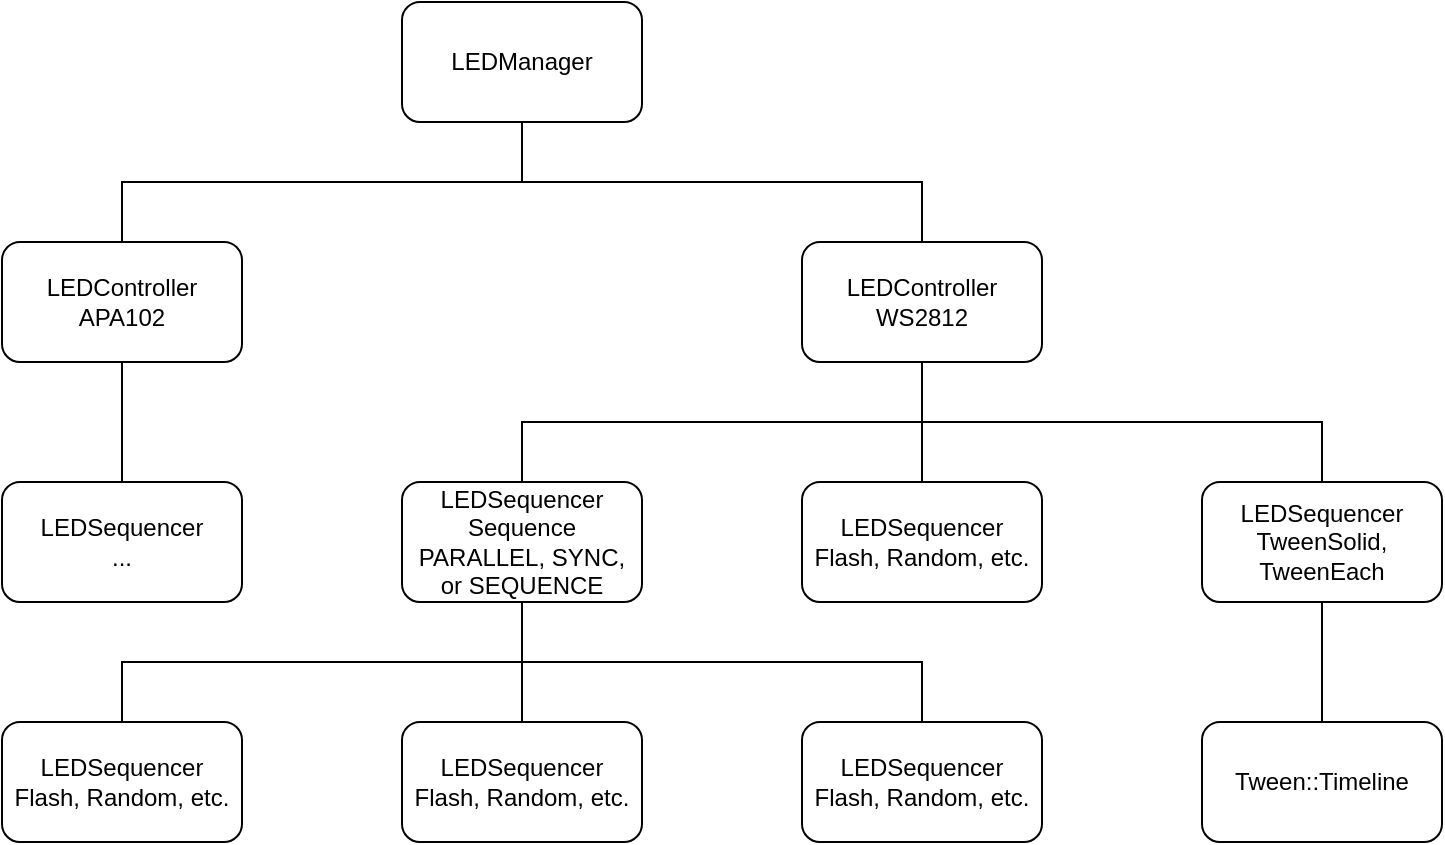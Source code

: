 <mxfile version="14.9.6" type="device"><diagram id="1DZte8D8Ac1KiYx6OUXk" name="Page-1"><mxGraphModel dx="1086" dy="966" grid="1" gridSize="10" guides="1" tooltips="1" connect="1" arrows="1" fold="1" page="1" pageScale="1" pageWidth="1654" pageHeight="1169" math="0" shadow="0"><root><mxCell id="0"/><mxCell id="1" parent="0"/><mxCell id="t8BTZ9OCc1Hw1cGrtLM3-19" style="edgeStyle=orthogonalEdgeStyle;rounded=0;orthogonalLoop=1;jettySize=auto;html=1;exitX=0.5;exitY=1;exitDx=0;exitDy=0;entryX=0.5;entryY=0;entryDx=0;entryDy=0;endArrow=none;endFill=0;" edge="1" parent="1" source="t8BTZ9OCc1Hw1cGrtLM3-1" target="t8BTZ9OCc1Hw1cGrtLM3-2"><mxGeometry relative="1" as="geometry"/></mxCell><mxCell id="t8BTZ9OCc1Hw1cGrtLM3-20" style="edgeStyle=orthogonalEdgeStyle;rounded=0;orthogonalLoop=1;jettySize=auto;html=1;exitX=0.5;exitY=1;exitDx=0;exitDy=0;entryX=0.5;entryY=0;entryDx=0;entryDy=0;endArrow=none;endFill=0;" edge="1" parent="1" source="t8BTZ9OCc1Hw1cGrtLM3-1" target="t8BTZ9OCc1Hw1cGrtLM3-3"><mxGeometry relative="1" as="geometry"/></mxCell><mxCell id="t8BTZ9OCc1Hw1cGrtLM3-1" value="LEDManager" style="rounded=1;whiteSpace=wrap;html=1;" vertex="1" parent="1"><mxGeometry x="360" y="200" width="120" height="60" as="geometry"/></mxCell><mxCell id="t8BTZ9OCc1Hw1cGrtLM3-15" style="edgeStyle=orthogonalEdgeStyle;rounded=0;orthogonalLoop=1;jettySize=auto;html=1;exitX=0.5;exitY=1;exitDx=0;exitDy=0;entryX=0.5;entryY=0;entryDx=0;entryDy=0;endArrow=none;endFill=0;" edge="1" parent="1" source="t8BTZ9OCc1Hw1cGrtLM3-2" target="t8BTZ9OCc1Hw1cGrtLM3-5"><mxGeometry relative="1" as="geometry"/></mxCell><mxCell id="t8BTZ9OCc1Hw1cGrtLM3-16" style="edgeStyle=orthogonalEdgeStyle;rounded=0;orthogonalLoop=1;jettySize=auto;html=1;exitX=0.5;exitY=1;exitDx=0;exitDy=0;entryX=0.5;entryY=0;entryDx=0;entryDy=0;endArrow=none;endFill=0;" edge="1" parent="1" source="t8BTZ9OCc1Hw1cGrtLM3-2" target="t8BTZ9OCc1Hw1cGrtLM3-4"><mxGeometry relative="1" as="geometry"/></mxCell><mxCell id="t8BTZ9OCc1Hw1cGrtLM3-17" style="edgeStyle=orthogonalEdgeStyle;rounded=0;orthogonalLoop=1;jettySize=auto;html=1;exitX=0.5;exitY=1;exitDx=0;exitDy=0;entryX=0.5;entryY=0;entryDx=0;entryDy=0;endArrow=none;endFill=0;" edge="1" parent="1" source="t8BTZ9OCc1Hw1cGrtLM3-2" target="t8BTZ9OCc1Hw1cGrtLM3-9"><mxGeometry relative="1" as="geometry"/></mxCell><mxCell id="t8BTZ9OCc1Hw1cGrtLM3-2" value="LEDController&lt;br&gt;WS2812" style="rounded=1;whiteSpace=wrap;html=1;" vertex="1" parent="1"><mxGeometry x="560" y="320" width="120" height="60" as="geometry"/></mxCell><mxCell id="t8BTZ9OCc1Hw1cGrtLM3-22" style="edgeStyle=orthogonalEdgeStyle;rounded=0;orthogonalLoop=1;jettySize=auto;html=1;exitX=0.5;exitY=1;exitDx=0;exitDy=0;entryX=0.5;entryY=0;entryDx=0;entryDy=0;endArrow=none;endFill=0;" edge="1" parent="1" source="t8BTZ9OCc1Hw1cGrtLM3-3" target="t8BTZ9OCc1Hw1cGrtLM3-21"><mxGeometry relative="1" as="geometry"/></mxCell><mxCell id="t8BTZ9OCc1Hw1cGrtLM3-3" value="LEDController&lt;br&gt;APA102" style="rounded=1;whiteSpace=wrap;html=1;" vertex="1" parent="1"><mxGeometry x="160" y="320" width="120" height="60" as="geometry"/></mxCell><mxCell id="t8BTZ9OCc1Hw1cGrtLM3-4" value="LEDSequencer&lt;br&gt;Flash, Random, etc." style="rounded=1;whiteSpace=wrap;html=1;" vertex="1" parent="1"><mxGeometry x="560" y="440" width="120" height="60" as="geometry"/></mxCell><mxCell id="t8BTZ9OCc1Hw1cGrtLM3-12" style="edgeStyle=orthogonalEdgeStyle;rounded=0;orthogonalLoop=1;jettySize=auto;html=1;exitX=0.5;exitY=1;exitDx=0;exitDy=0;entryX=0.5;entryY=0;entryDx=0;entryDy=0;endArrow=none;endFill=0;" edge="1" parent="1" source="t8BTZ9OCc1Hw1cGrtLM3-5" target="t8BTZ9OCc1Hw1cGrtLM3-7"><mxGeometry relative="1" as="geometry"/></mxCell><mxCell id="t8BTZ9OCc1Hw1cGrtLM3-13" style="edgeStyle=orthogonalEdgeStyle;rounded=0;orthogonalLoop=1;jettySize=auto;html=1;exitX=0.5;exitY=1;exitDx=0;exitDy=0;entryX=0.5;entryY=0;entryDx=0;entryDy=0;endArrow=none;endFill=0;" edge="1" parent="1" source="t8BTZ9OCc1Hw1cGrtLM3-5" target="t8BTZ9OCc1Hw1cGrtLM3-6"><mxGeometry relative="1" as="geometry"/></mxCell><mxCell id="t8BTZ9OCc1Hw1cGrtLM3-14" style="edgeStyle=orthogonalEdgeStyle;rounded=0;orthogonalLoop=1;jettySize=auto;html=1;exitX=0.5;exitY=1;exitDx=0;exitDy=0;entryX=0.5;entryY=0;entryDx=0;entryDy=0;endArrow=none;endFill=0;" edge="1" parent="1" source="t8BTZ9OCc1Hw1cGrtLM3-5" target="t8BTZ9OCc1Hw1cGrtLM3-8"><mxGeometry relative="1" as="geometry"/></mxCell><mxCell id="t8BTZ9OCc1Hw1cGrtLM3-5" value="LEDSequencer&lt;br&gt;Sequence&lt;br&gt;PARALLEL, SYNC,&lt;br&gt;or SEQUENCE" style="rounded=1;whiteSpace=wrap;html=1;" vertex="1" parent="1"><mxGeometry x="360" y="440" width="120" height="60" as="geometry"/></mxCell><mxCell id="t8BTZ9OCc1Hw1cGrtLM3-6" value="LEDSequencer&lt;br&gt;Flash, Random, etc." style="rounded=1;whiteSpace=wrap;html=1;" vertex="1" parent="1"><mxGeometry x="160" y="560" width="120" height="60" as="geometry"/></mxCell><mxCell id="t8BTZ9OCc1Hw1cGrtLM3-7" value="LEDSequencer&lt;br&gt;Flash, Random, etc." style="rounded=1;whiteSpace=wrap;html=1;" vertex="1" parent="1"><mxGeometry x="360" y="560" width="120" height="60" as="geometry"/></mxCell><mxCell id="t8BTZ9OCc1Hw1cGrtLM3-8" value="LEDSequencer&lt;br&gt;Flash, Random, etc." style="rounded=1;whiteSpace=wrap;html=1;" vertex="1" parent="1"><mxGeometry x="560" y="560" width="120" height="60" as="geometry"/></mxCell><mxCell id="t8BTZ9OCc1Hw1cGrtLM3-18" style="edgeStyle=orthogonalEdgeStyle;rounded=0;orthogonalLoop=1;jettySize=auto;html=1;entryX=0.5;entryY=0;entryDx=0;entryDy=0;endArrow=none;endFill=0;" edge="1" parent="1" source="t8BTZ9OCc1Hw1cGrtLM3-9" target="t8BTZ9OCc1Hw1cGrtLM3-10"><mxGeometry relative="1" as="geometry"/></mxCell><mxCell id="t8BTZ9OCc1Hw1cGrtLM3-9" value="LEDSequencer&lt;br&gt;TweenSolid,&lt;br&gt;TweenEach" style="rounded=1;whiteSpace=wrap;html=1;" vertex="1" parent="1"><mxGeometry x="760" y="440" width="120" height="60" as="geometry"/></mxCell><mxCell id="t8BTZ9OCc1Hw1cGrtLM3-10" value="Tween::Timeline" style="rounded=1;whiteSpace=wrap;html=1;" vertex="1" parent="1"><mxGeometry x="760" y="560" width="120" height="60" as="geometry"/></mxCell><mxCell id="t8BTZ9OCc1Hw1cGrtLM3-21" value="LEDSequencer&lt;br&gt;..." style="rounded=1;whiteSpace=wrap;html=1;" vertex="1" parent="1"><mxGeometry x="160" y="440" width="120" height="60" as="geometry"/></mxCell></root></mxGraphModel></diagram></mxfile>